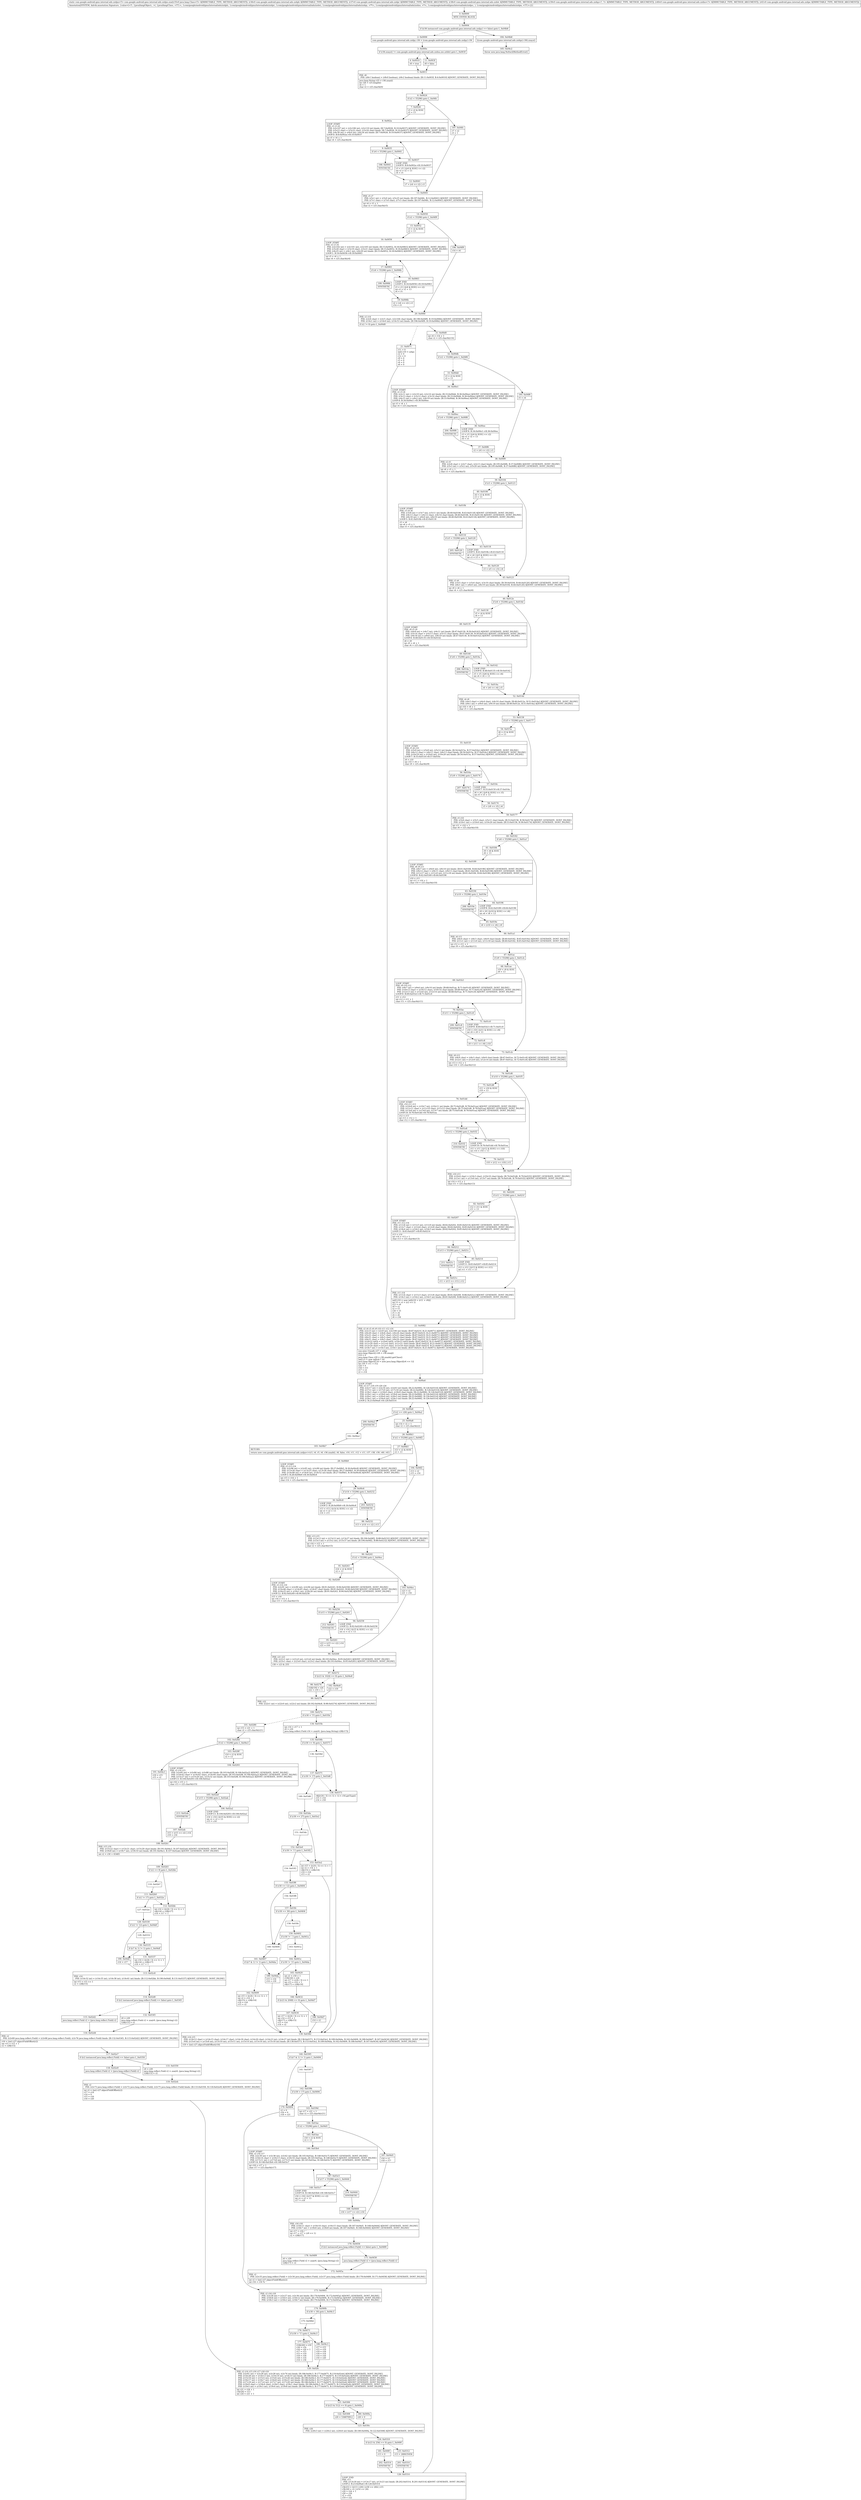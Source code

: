 digraph "CFG forcom.google.android.gms.internal.ads.zzdpn.zza(Ljava\/lang\/Class;Lcom\/google\/android\/gms\/internal\/ads\/zzdph;Lcom\/google\/android\/gms\/internal\/ads\/zzdpr;Lcom\/google\/android\/gms\/internal\/ads\/zzdot;Lcom\/google\/android\/gms\/internal\/ads\/zzdqs;Lcom\/google\/android\/gms\/internal\/ads\/zzdno;Lcom\/google\/android\/gms\/internal\/ads\/zzdpe;)Lcom\/google\/android\/gms\/internal\/ads\/zzdpn;" {
Node_0 [shape=record,label="{0\:\ 0x0000|MTH_ENTER_BLOCK\l}"];
Node_1 [shape=record,label="{1\:\ 0x0004|if ((r36 instanceof com.google.android.gms.internal.ads.zzdpy) == false) goto L_0x04b8\l}"];
Node_2 [shape=record,label="{2\:\ 0x0006|com.google.android.gms.internal.ads.zzdpy r36 = (com.google.android.gms.internal.ads.zzdpy) r36\l}"];
Node_3 [shape=record,label="{3\:\ 0x000e|if (r36.zzayz() != com.google.android.gms.internal.ads.zzdoa.zze.zzhht) goto L_0x003f\l}"];
Node_4 [shape=record,label="{4\:\ 0x0010|r8 = true\l}"];
Node_5 [shape=record,label="{5\:\ 0x0011|PHI: r8 \l  PHI: (r8v1 boolean) = (r8v0 boolean), (r8v2 boolean) binds: [B:11:0x003f, B:4:0x0010] A[DONT_GENERATE, DONT_INLINE]\l|java.lang.String r25 = r36.zzazi()\lint r26 = r25.length()\lr4 = 1\lchar r2 = r25.charAt(0)\l}"];
Node_6 [shape=record,label="{6\:\ 0x0024|if (r2 \< 55296) goto L_0x04fc\l}"];
Node_7 [shape=record,label="{7\:\ 0x0026|r3 = r2 & 8191\lr2 = 13\l}"];
Node_8 [shape=record,label="{8\:\ 0x002a|LOOP_START\lPHI: r2 r3 r4 \l  PHI: (r2v107 int) = (r2v106 int), (r2v110 int) binds: [B:7:0x0026, B:10:0x0037] A[DONT_GENERATE, DONT_INLINE]\l  PHI: (r3v23 char) = (r3v22 char), (r3v24 char) binds: [B:7:0x0026, B:10:0x0037] A[DONT_GENERATE, DONT_INLINE]\l  PHI: (r4v30 int) = (r4v0 int), (r4v34 int) binds: [B:7:0x0026, B:10:0x0037] A[DONT_GENERATE, DONT_INLINE]\lLOOP:0: B:8:0x002a\-\>B:10:0x0037\l|int r5 = r4 + 1\lchar r4 = r25.charAt(r4)\l}"];
Node_9 [shape=record,label="{9\:\ 0x0035|if (r4 \< 55296) goto L_0x0041\l}"];
Node_10 [shape=record,label="{10\:\ 0x0037|LOOP_END\lLOOP:0: B:8:0x002a\-\>B:10:0x0037\l|r3 = r3 \| ((r4 & 8191) \<\< r2)\lint r2 = r2 + 13\lr4 = r5\l}"];
Node_11 [shape=record,label="{11\:\ 0x003f|r8 = false\l}"];
Node_12 [shape=record,label="{12\:\ 0x0041|r7 = (r4 \<\< r2) \| r3\l}"];
Node_13 [shape=record,label="{13\:\ 0x0045|PHI: r5 r7 \l  PHI: (r5v1 int) = (r5v0 int), (r5v25 int) binds: [B:197:0x04fc, B:12:0x0041] A[DONT_GENERATE, DONT_INLINE]\l  PHI: (r7v1 char) = (r7v0 char), (r7v3 char) binds: [B:197:0x04fc, B:12:0x0041] A[DONT_GENERATE, DONT_INLINE]\l|int r4 = r5 + 1\lchar r2 = r25.charAt(r5)\l}"];
Node_14 [shape=record,label="{14\:\ 0x0050|if (r2 \< 55296) goto L_0x04f9\l}"];
Node_15 [shape=record,label="{15\:\ 0x0052|r3 = r2 & 8191\lr2 = 13\l}"];
Node_16 [shape=record,label="{16\:\ 0x0056|LOOP_START\lPHI: r2 r3 r4 \l  PHI: (r2v102 int) = (r2v101 int), (r2v105 int) binds: [B:15:0x0052, B:18:0x0063] A[DONT_GENERATE, DONT_INLINE]\l  PHI: (r3v20 char) = (r3v19 char), (r3v21 char) binds: [B:15:0x0052, B:18:0x0063] A[DONT_GENERATE, DONT_INLINE]\l  PHI: (r4v25 int) = (r4v1 int), (r4v29 int) binds: [B:15:0x0052, B:18:0x0063] A[DONT_GENERATE, DONT_INLINE]\lLOOP:1: B:16:0x0056\-\>B:18:0x0063\l|int r5 = r4 + 1\lchar r4 = r25.charAt(r4)\l}"];
Node_17 [shape=record,label="{17\:\ 0x0061|if (r4 \< 55296) goto L_0x006b\l}"];
Node_18 [shape=record,label="{18\:\ 0x0063|LOOP_END\lLOOP:1: B:16:0x0056\-\>B:18:0x0063\l|r3 = r3 \| ((r4 & 8191) \<\< r2)\lint r2 = r2 + 13\lr4 = r5\l}"];
Node_19 [shape=record,label="{19\:\ 0x006b|r2 = (r4 \<\< r2) \| r3\lr14 = r5\l}"];
Node_20 [shape=record,label="{20\:\ 0x006f|PHI: r2 r14 \l  PHI: (r2v6 char) = (r2v5 char), (r2v104 char) binds: [B:196:0x04f9, B:19:0x006b] A[DONT_GENERATE, DONT_INLINE]\l  PHI: (r14v1 int) = (r14v0 int), (r14v53 int) binds: [B:196:0x04f9, B:19:0x006b] A[DONT_GENERATE, DONT_INLINE]\l|if (r2 != 0) goto L_0x00d0\l}"];
Node_21 [shape=record,label="{21\:\ 0x0071|r11 = 0\lint[] r10 = zzhjo\lr2 = 0\lr12 = 0\lr9 = 0\lr5 = 0\lr4 = 0\lr6 = 0\l}"];
Node_22 [shape=record,label="{22\:\ 0x0082|PHI: r2 r4 r5 r6 r9 r10 r11 r12 r14 \l  PHI: (r2v15 int) = (r2v9 int), (r2v100 int) binds: [B:87:0x021f, B:21:0x0071] A[DONT_GENERATE, DONT_INLINE]\l  PHI: (r4v20 char) = (r4v6 char), (r4v24 char) binds: [B:87:0x021f, B:21:0x0071] A[DONT_GENERATE, DONT_INLINE]\l  PHI: (r5v21 char) = (r5v7 char), (r5v23 char) binds: [B:87:0x021f, B:21:0x0071] A[DONT_GENERATE, DONT_INLINE]\l  PHI: (r6v21 char) = (r6v5 char), (r6v23 char) binds: [B:87:0x021f, B:21:0x0071] A[DONT_GENERATE, DONT_INLINE]\l  PHI: (r9v21 char) = (r9v5 char), (r9v24 char) binds: [B:87:0x021f, B:21:0x0071] A[DONT_GENERATE, DONT_INLINE]\l  PHI: (r10v22 int[]) = (r10v6 int[]), (r10v23 int[]) binds: [B:87:0x021f, B:21:0x0071] A[DONT_GENERATE, DONT_INLINE]\l  PHI: (r11v20 char) = (r11v4 char), (r11v21 char) binds: [B:87:0x021f, B:21:0x0071] A[DONT_GENERATE, DONT_INLINE]\l  PHI: (r12v16 char) = (r12v5 char), (r12v18 char) binds: [B:87:0x021f, B:21:0x0071] A[DONT_GENERATE, DONT_INLINE]\l  PHI: (r14v7 int) = (r14v3 int), (r14v1 int) binds: [B:87:0x021f, B:21:0x0071] A[DONT_GENERATE, DONT_INLINE]\l|sun.misc.Unsafe r27 = zzhjp\ljava.lang.Object[] r28 = r36.zzazj()\lr19 = 0\ljava.lang.Class r29 = r36.zzazb().getClass()\lint[] r3 = new int[(r4 * 3)]\ljava.lang.Object[] r4 = new java.lang.Object[(r4 \<\< 1)]\lint r20 = r11 + r12\lr24 = 0\lr18 = r11\lr17 = r2\lr2 = r14\l}"];
Node_23 [shape=record,label="{23\:\ 0x00a4|LOOP_START\lPHI: r2 r17 r18 r19 r20 r24 \l  PHI: (r2v17 int) = (r2v16 int), (r2v63 int) binds: [B:22:0x0082, B:126:0x0314] A[DONT_GENERATE, DONT_INLINE]\l  PHI: (r17v1 int) = (r17v0 int), (r17v18 int) binds: [B:22:0x0082, B:126:0x0314] A[DONT_GENERATE, DONT_INLINE]\l  PHI: (r18v1 char) = (r18v0 char), (r18v9 char) binds: [B:22:0x0082, B:126:0x0314] A[DONT_GENERATE, DONT_INLINE]\l  PHI: (r19v1 int) = (r19v0 int), (r19v6 int) binds: [B:22:0x0082, B:126:0x0314] A[DONT_GENERATE, DONT_INLINE]\l  PHI: (r20v1 int) = (r20v0 int), (r20v5 int) binds: [B:22:0x0082, B:126:0x0314] A[DONT_GENERATE, DONT_INLINE]\l  PHI: (r24v1 int) = (r24v0 int), (r24v3 int) binds: [B:22:0x0082, B:126:0x0314] A[DONT_GENERATE, DONT_INLINE]\lLOOP:2: B:23:0x00a4\-\>B:126:0x0314\l}"];
Node_24 [shape=record,label="{24\:\ 0x00a6|if (r2 \>= r26) goto L_0x04a2\l}"];
Node_25 [shape=record,label="{25\:\ 0x00a8|int r14 = r2 + 1\lchar r2 = r25.charAt(r2)\l}"];
Node_26 [shape=record,label="{26\:\ 0x00b3|if (r2 \< 55296) goto L_0x04f2\l}"];
Node_27 [shape=record,label="{27\:\ 0x00b5|r13 = r2 & 8191\lr2 = 13\l}"];
Node_28 [shape=record,label="{28\:\ 0x00b9|LOOP_START\lPHI: r2 r13 r14 \l  PHI: (r2v96 int) = (r2v95 int), (r2v99 int) binds: [B:27:0x00b5, B:30:0x00c8] A[DONT_GENERATE, DONT_INLINE]\l  PHI: (r13v26 char) = (r13v25 char), (r13v28 char) binds: [B:27:0x00b5, B:30:0x00c8] A[DONT_GENERATE, DONT_INLINE]\l  PHI: (r14v48 int) = (r14v9 int), (r14v52 int) binds: [B:27:0x00b5, B:30:0x00c8] A[DONT_GENERATE, DONT_INLINE]\lLOOP:3: B:28:0x00b9\-\>B:30:0x00c8\l|int r15 = r14 + 1\lchar r14 = r25.charAt(r14)\l}"];
Node_29 [shape=record,label="{29\:\ 0x00c6|if (r14 \< 55296) goto L_0x0232\l}"];
Node_30 [shape=record,label="{30\:\ 0x00c8|LOOP_END\lLOOP:3: B:28:0x00b9\-\>B:30:0x00c8\l|r13 = r13 \| ((r14 & 8191) \<\< r2)\lint r2 = r2 + 13\lr14 = r15\l}"];
Node_31 [shape=record,label="{31\:\ 0x00d0|int r4 = r14 + 1\lchar r2 = r25.charAt(r14)\l}"];
Node_32 [shape=record,label="{32\:\ 0x00db|if (r2 \< 55296) goto L_0x04f6\l}"];
Node_33 [shape=record,label="{33\:\ 0x00dd|r3 = r2 & 8191\lr2 = 13\l}"];
Node_34 [shape=record,label="{34\:\ 0x00e1|LOOP_START\lPHI: r2 r3 r4 \l  PHI: (r2v11 int) = (r2v10 int), (r2v14 int) binds: [B:33:0x00dd, B:36:0x00ee] A[DONT_GENERATE, DONT_INLINE]\l  PHI: (r3v13 char) = (r3v12 char), (r3v14 char) binds: [B:33:0x00dd, B:36:0x00ee] A[DONT_GENERATE, DONT_INLINE]\l  PHI: (r4v15 int) = (r4v2 int), (r4v19 int) binds: [B:33:0x00dd, B:36:0x00ee] A[DONT_GENERATE, DONT_INLINE]\lLOOP:4: B:34:0x00e1\-\>B:36:0x00ee\l|int r5 = r4 + 1\lchar r4 = r25.charAt(r4)\l}"];
Node_35 [shape=record,label="{35\:\ 0x00ec|if (r4 \< 55296) goto L_0x00f6\l}"];
Node_36 [shape=record,label="{36\:\ 0x00ee|LOOP_END\lLOOP:4: B:34:0x00e1\-\>B:36:0x00ee\l|r3 = r3 \| ((r4 & 8191) \<\< r2)\lint r2 = r2 + 13\lr4 = r5\l}"];
Node_37 [shape=record,label="{37\:\ 0x00f6|r2 = (r4 \<\< r2) \| r3\l}"];
Node_38 [shape=record,label="{38\:\ 0x00f9|PHI: r2 r5 \l  PHI: (r2v8 char) = (r2v7 char), (r2v13 char) binds: [B:195:0x04f6, B:37:0x00f6] A[DONT_GENERATE, DONT_INLINE]\l  PHI: (r5v3 int) = (r5v2 int), (r5v20 int) binds: [B:195:0x04f6, B:37:0x00f6] A[DONT_GENERATE, DONT_INLINE]\l|int r6 = r5 + 1\lchar r3 = r25.charAt(r5)\l}"];
Node_39 [shape=record,label="{39\:\ 0x0104|if (r3 \< 55296) goto L_0x0123\l}"];
Node_40 [shape=record,label="{40\:\ 0x0106|r4 = r3 & 8191\lr3 = 13\l}"];
Node_41 [shape=record,label="{41\:\ 0x010b|LOOP_START\lPHI: r3 r4 r6 \l  PHI: (r3v8 int) = (r3v7 int), (r3v11 int) binds: [B:40:0x0106, B:43:0x0118] A[DONT_GENERATE, DONT_INLINE]\l  PHI: (r4v13 char) = (r4v12 char), (r4v14 char) binds: [B:40:0x0106, B:43:0x0118] A[DONT_GENERATE, DONT_INLINE]\l  PHI: (r6v18 int) = (r6v0 int), (r6v19 int) binds: [B:40:0x0106, B:43:0x0118] A[DONT_GENERATE, DONT_INLINE]\lLOOP:5: B:41:0x010b\-\>B:43:0x0118\l|r5 = r6\lint r6 = r5 + 1\lchar r5 = r25.charAt(r5)\l}"];
Node_42 [shape=record,label="{42\:\ 0x0116|if (r5 \< 55296) goto L_0x0120\l}"];
Node_43 [shape=record,label="{43\:\ 0x0118|LOOP_END\lLOOP:5: B:41:0x010b\-\>B:43:0x0118\l|r4 = r4 \| ((r5 & 8191) \<\< r3)\lint r3 = r3 + 13\l}"];
Node_44 [shape=record,label="{44\:\ 0x0120|r3 = (r5 \<\< r3) \| r4\l}"];
Node_45 [shape=record,label="{45\:\ 0x0123|PHI: r3 r6 \l  PHI: (r3v5 char) = (r3v4 char), (r3v10 char) binds: [B:39:0x0104, B:44:0x0120] A[DONT_GENERATE, DONT_INLINE]\l  PHI: (r6v1 int) = (r6v0 int), (r6v19 int) binds: [B:39:0x0104, B:44:0x0120] A[DONT_GENERATE, DONT_INLINE]\l|int r9 = r6 + 1\lchar r4 = r25.charAt(r6)\l}"];
Node_46 [shape=record,label="{46\:\ 0x012e|if (r4 \< 55296) goto L_0x014d\l}"];
Node_47 [shape=record,label="{47\:\ 0x0130|r5 = r4 & 8191\lr4 = 13\l}"];
Node_48 [shape=record,label="{48\:\ 0x0135|LOOP_START\lPHI: r4 r5 r9 \l  PHI: (r4v8 int) = (r4v7 int), (r4v11 int) binds: [B:47:0x0130, B:50:0x0142] A[DONT_GENERATE, DONT_INLINE]\l  PHI: (r5v14 char) = (r5v13 char), (r5v15 char) binds: [B:47:0x0130, B:50:0x0142] A[DONT_GENERATE, DONT_INLINE]\l  PHI: (r9v18 int) = (r9v0 int), (r9v19 int) binds: [B:47:0x0130, B:50:0x0142] A[DONT_GENERATE, DONT_INLINE]\lLOOP:6: B:48:0x0135\-\>B:50:0x0142\l|r6 = r9\lint r9 = r6 + 1\lchar r6 = r25.charAt(r6)\l}"];
Node_49 [shape=record,label="{49\:\ 0x0140|if (r6 \< 55296) goto L_0x014a\l}"];
Node_50 [shape=record,label="{50\:\ 0x0142|LOOP_END\lLOOP:6: B:48:0x0135\-\>B:50:0x0142\l|r5 = r5 \| ((r6 & 8191) \<\< r4)\lint r4 = r4 + 13\l}"];
Node_51 [shape=record,label="{51\:\ 0x014a|r4 = (r6 \<\< r4) \| r5\l}"];
Node_52 [shape=record,label="{52\:\ 0x014d|PHI: r4 r9 \l  PHI: (r4v5 char) = (r4v4 char), (r4v10 char) binds: [B:46:0x012e, B:51:0x014a] A[DONT_GENERATE, DONT_INLINE]\l  PHI: (r9v1 int) = (r9v0 int), (r9v19 int) binds: [B:46:0x012e, B:51:0x014a] A[DONT_GENERATE, DONT_INLINE]\l|int r10 = r9 + 1\lchar r5 = r25.charAt(r9)\l}"];
Node_53 [shape=record,label="{53\:\ 0x0158|if (r5 \< 55296) goto L_0x0177\l}"];
Node_54 [shape=record,label="{54\:\ 0x015a|r6 = r5 & 8191\lr5 = 13\l}"];
Node_55 [shape=record,label="{55\:\ 0x015f|LOOP_START\lPHI: r5 r6 r10 \l  PHI: (r5v9 int) = (r5v8 int), (r5v12 int) binds: [B:54:0x015a, B:57:0x016c] A[DONT_GENERATE, DONT_INLINE]\l  PHI: (r6v12 char) = (r6v11 char), (r6v13 char) binds: [B:54:0x015a, B:57:0x016c] A[DONT_GENERATE, DONT_INLINE]\l  PHI: (r10v19 int) = (r10v0 int), (r10v20 int) binds: [B:54:0x015a, B:57:0x016c] A[DONT_GENERATE, DONT_INLINE]\lLOOP:7: B:55:0x015f\-\>B:57:0x016c\l|r9 = r10\lint r10 = r9 + 1\lchar r9 = r25.charAt(r9)\l}"];
Node_56 [shape=record,label="{56\:\ 0x016a|if (r9 \< 55296) goto L_0x0174\l}"];
Node_57 [shape=record,label="{57\:\ 0x016c|LOOP_END\lLOOP:7: B:55:0x015f\-\>B:57:0x016c\l|r6 = r6 \| ((r9 & 8191) \<\< r5)\lint r5 = r5 + 13\l}"];
Node_58 [shape=record,label="{58\:\ 0x0174|r5 = (r9 \<\< r5) \| r6\l}"];
Node_59 [shape=record,label="{59\:\ 0x0177|PHI: r5 r10 \l  PHI: (r5v6 char) = (r5v5 char), (r5v11 char) binds: [B:53:0x0158, B:58:0x0174] A[DONT_GENERATE, DONT_INLINE]\l  PHI: (r10v1 int) = (r10v0 int), (r10v20 int) binds: [B:53:0x0158, B:58:0x0174] A[DONT_GENERATE, DONT_INLINE]\l|int r11 = r10 + 1\lchar r6 = r25.charAt(r10)\l}"];
Node_60 [shape=record,label="{60\:\ 0x0182|if (r6 \< 55296) goto L_0x01a1\l}"];
Node_61 [shape=record,label="{61\:\ 0x0184|r9 = r6 & 8191\lr6 = 13\l}"];
Node_62 [shape=record,label="{62\:\ 0x0189|LOOP_START\lPHI: r6 r9 r11 \l  PHI: (r6v7 int) = (r6v6 int), (r6v10 int) binds: [B:61:0x0184, B:64:0x0196] A[DONT_GENERATE, DONT_INLINE]\l  PHI: (r9v12 char) = (r9v11 char), (r9v13 char) binds: [B:61:0x0184, B:64:0x0196] A[DONT_GENERATE, DONT_INLINE]\l  PHI: (r11v17 int) = (r11v0 int), (r11v18 int) binds: [B:61:0x0184, B:64:0x0196] A[DONT_GENERATE, DONT_INLINE]\lLOOP:8: B:62:0x0189\-\>B:64:0x0196\l|r10 = r11\lint r11 = r10 + 1\lchar r10 = r25.charAt(r10)\l}"];
Node_63 [shape=record,label="{63\:\ 0x0194|if (r10 \< 55296) goto L_0x019e\l}"];
Node_64 [shape=record,label="{64\:\ 0x0196|LOOP_END\lLOOP:8: B:62:0x0189\-\>B:64:0x0196\l|r9 = r9 \| ((r10 & 8191) \<\< r6)\lint r6 = r6 + 13\l}"];
Node_65 [shape=record,label="{65\:\ 0x019e|r6 = (r10 \<\< r6) \| r9\l}"];
Node_66 [shape=record,label="{66\:\ 0x01a1|PHI: r6 r11 \l  PHI: (r6v4 char) = (r6v3 char), (r6v9 char) binds: [B:60:0x0182, B:65:0x019e] A[DONT_GENERATE, DONT_INLINE]\l  PHI: (r11v1 int) = (r11v0 int), (r11v18 int) binds: [B:60:0x0182, B:65:0x019e] A[DONT_GENERATE, DONT_INLINE]\l|int r12 = r11 + 1\lchar r9 = r25.charAt(r11)\l}"];
Node_67 [shape=record,label="{67\:\ 0x01ac|if (r9 \< 55296) goto L_0x01cb\l}"];
Node_68 [shape=record,label="{68\:\ 0x01ae|r10 = r9 & 8191\lr9 = 13\l}"];
Node_69 [shape=record,label="{69\:\ 0x01b3|LOOP_START\lPHI: r9 r10 r12 \l  PHI: (r9v7 int) = (r9v6 int), (r9v10 int) binds: [B:68:0x01ae, B:71:0x01c0] A[DONT_GENERATE, DONT_INLINE]\l  PHI: (r10v13 char) = (r10v12 char), (r10v14 char) binds: [B:68:0x01ae, B:71:0x01c0] A[DONT_GENERATE, DONT_INLINE]\l  PHI: (r12v13 int) = (r12v0 int), (r12v14 int) binds: [B:68:0x01ae, B:71:0x01c0] A[DONT_GENERATE, DONT_INLINE]\lLOOP:9: B:69:0x01b3\-\>B:71:0x01c0\l|r11 = r12\lint r12 = r11 + 1\lchar r11 = r25.charAt(r11)\l}"];
Node_70 [shape=record,label="{70\:\ 0x01be|if (r11 \< 55296) goto L_0x01c8\l}"];
Node_71 [shape=record,label="{71\:\ 0x01c0|LOOP_END\lLOOP:9: B:69:0x01b3\-\>B:71:0x01c0\l|r10 = r10 \| ((r11 & 8191) \<\< r9)\lint r9 = r9 + 13\l}"];
Node_72 [shape=record,label="{72\:\ 0x01c8|r9 = (r11 \<\< r9) \| r10\l}"];
Node_73 [shape=record,label="{73\:\ 0x01cb|PHI: r9 r12 \l  PHI: (r9v4 char) = (r9v3 char), (r9v9 char) binds: [B:67:0x01ac, B:72:0x01c8] A[DONT_GENERATE, DONT_INLINE]\l  PHI: (r12v1 int) = (r12v0 int), (r12v14 int) binds: [B:67:0x01ac, B:72:0x01c8] A[DONT_GENERATE, DONT_INLINE]\l|int r13 = r12 + 1\lchar r10 = r25.charAt(r12)\l}"];
Node_74 [shape=record,label="{74\:\ 0x01d6|if (r10 \< 55296) goto L_0x01f5\l}"];
Node_75 [shape=record,label="{75\:\ 0x01d8|r11 = r10 & 8191\lr10 = 13\l}"];
Node_76 [shape=record,label="{76\:\ 0x01dd|LOOP_START\lPHI: r10 r11 r13 \l  PHI: (r10v8 int) = (r10v7 int), (r10v11 int) binds: [B:75:0x01d8, B:78:0x01ea] A[DONT_GENERATE, DONT_INLINE]\l  PHI: (r11v11 char) = (r11v10 char), (r11v12 char) binds: [B:75:0x01d8, B:78:0x01ea] A[DONT_GENERATE, DONT_INLINE]\l  PHI: (r13v6 int) = (r13v0 int), (r13v7 int) binds: [B:75:0x01d8, B:78:0x01ea] A[DONT_GENERATE, DONT_INLINE]\lLOOP:10: B:76:0x01dd\-\>B:78:0x01ea\l|r12 = r13\lint r13 = r12 + 1\lchar r12 = r25.charAt(r12)\l}"];
Node_77 [shape=record,label="{77\:\ 0x01e8|if (r12 \< 55296) goto L_0x01f2\l}"];
Node_78 [shape=record,label="{78\:\ 0x01ea|LOOP_END\lLOOP:10: B:76:0x01dd\-\>B:78:0x01ea\l|r11 = r11 \| ((r12 & 8191) \<\< r10)\lint r10 = r10 + 13\l}"];
Node_79 [shape=record,label="{79\:\ 0x01f2|r10 = (r12 \<\< r10) \| r11\l}"];
Node_80 [shape=record,label="{80\:\ 0x01f5|PHI: r10 r13 \l  PHI: (r10v4 char) = (r10v3 char), (r10v10 char) binds: [B:74:0x01d6, B:79:0x01f2] A[DONT_GENERATE, DONT_INLINE]\l  PHI: (r13v1 int) = (r13v0 int), (r13v7 int) binds: [B:74:0x01d6, B:79:0x01f2] A[DONT_GENERATE, DONT_INLINE]\l|int r14 = r13 + 1\lchar r11 = r25.charAt(r13)\l}"];
Node_81 [shape=record,label="{81\:\ 0x0200|if (r11 \< 55296) goto L_0x021f\l}"];
Node_82 [shape=record,label="{82\:\ 0x0202|r12 = r11 & 8191\lr11 = 13\l}"];
Node_83 [shape=record,label="{83\:\ 0x0207|LOOP_START\lPHI: r11 r12 r14 \l  PHI: (r11v6 int) = (r11v5 int), (r11v9 int) binds: [B:82:0x0202, B:85:0x0214] A[DONT_GENERATE, DONT_INLINE]\l  PHI: (r12v7 char) = (r12v6 char), (r12v8 char) binds: [B:82:0x0202, B:85:0x0214] A[DONT_GENERATE, DONT_INLINE]\l  PHI: (r14v4 int) = (r14v2 int), (r14v5 int) binds: [B:82:0x0202, B:85:0x0214] A[DONT_GENERATE, DONT_INLINE]\lLOOP:11: B:83:0x0207\-\>B:85:0x0214\l|r13 = r14\lint r14 = r13 + 1\lchar r13 = r25.charAt(r13)\l}"];
Node_84 [shape=record,label="{84\:\ 0x0212|if (r13 \< 55296) goto L_0x021c\l}"];
Node_85 [shape=record,label="{85\:\ 0x0214|LOOP_END\lLOOP:11: B:83:0x0207\-\>B:85:0x0214\l|r12 = r12 \| ((r13 & 8191) \<\< r11)\lint r11 = r11 + 13\l}"];
Node_86 [shape=record,label="{86\:\ 0x021c|r11 = (r13 \<\< r11) \| r12\l}"];
Node_87 [shape=record,label="{87\:\ 0x021f|PHI: r11 r14 \l  PHI: (r11v4 char) = (r11v3 char), (r11v8 char) binds: [B:81:0x0200, B:86:0x021c] A[DONT_GENERATE, DONT_INLINE]\l  PHI: (r14v3 int) = (r14v2 int), (r14v5 int) binds: [B:81:0x0200, B:86:0x021c] A[DONT_GENERATE, DONT_INLINE]\l|int[] r10 = new int[(r10 + (r11 + r9))]\lint r3 = r3 + (r2 \<\< 1)\lr12 = r9\lr9 = r2\lr2 = r3\lr34 = r5\lr5 = r4\lr4 = r6\lr6 = r34\l}"];
Node_88 [shape=record,label="{88\:\ 0x0232|r13 = (r14 \<\< r2) \| r13\l}"];
Node_89 [shape=record,label="{89\:\ 0x0236|PHI: r13 r15 \l  PHI: (r13v13 int) = (r13v12 int), (r13v27 int) binds: [B:194:0x04f2, B:88:0x0232] A[DONT_GENERATE, DONT_INLINE]\l  PHI: (r15v3 int) = (r15v2 int), (r15v37 int) binds: [B:194:0x04f2, B:88:0x0232] A[DONT_GENERATE, DONT_INLINE]\l|int r16 = r15 + 1\lchar r2 = r25.charAt(r15)\l}"];
Node_90 [shape=record,label="{90\:\ 0x0241|if (r2 \< 55296) goto L_0x04ec\l}"];
Node_91 [shape=record,label="{91\:\ 0x0243|r14 = r2 & 8191\lr2 = 13\l}"];
Node_92 [shape=record,label="{92\:\ 0x0249|LOOP_START\lPHI: r2 r14 r16 \l  PHI: (r2v91 int) = (r2v90 int), (r2v94 int) binds: [B:91:0x0243, B:94:0x0258] A[DONT_GENERATE, DONT_INLINE]\l  PHI: (r14v46 char) = (r14v45 char), (r14v47 char) binds: [B:91:0x0243, B:94:0x0258] A[DONT_GENERATE, DONT_INLINE]\l  PHI: (r16v25 int) = (r16v1 int), (r16v26 int) binds: [B:91:0x0243, B:94:0x0258] A[DONT_GENERATE, DONT_INLINE]\lLOOP:12: B:92:0x0249\-\>B:94:0x0258\l|r15 = r16\lint r16 = r15 + 1\lchar r15 = r25.charAt(r15)\l}"];
Node_93 [shape=record,label="{93\:\ 0x0256|if (r15 \< 55296) goto L_0x0261\l}"];
Node_94 [shape=record,label="{94\:\ 0x0258|LOOP_END\lLOOP:12: B:92:0x0249\-\>B:94:0x0258\l|r14 = r14 \| ((r15 & 8191) \<\< r2)\lint r2 = r2 + 13\l}"];
Node_95 [shape=record,label="{95\:\ 0x0261|r23 = (r15 \<\< r2) \| r14\lr21 = r16\l}"];
Node_96 [shape=record,label="{96\:\ 0x0268|PHI: r21 r23 \l  PHI: (r21v1 int) = (r21v0 int), (r21v6 int) binds: [B:193:0x04ec, B:95:0x0261] A[DONT_GENERATE, DONT_INLINE]\l  PHI: (r23v1 char) = (r23v0 char), (r23v2 char) binds: [B:193:0x04ec, B:95:0x0261] A[DONT_GENERATE, DONT_INLINE]\l|r30 = r23 & 255\l}"];
Node_97 [shape=record,label="{97\:\ 0x0272|if ((r23 & 1024) == 0) goto L_0x04e8\l}"];
Node_98 [shape=record,label="{98\:\ 0x0274|r10[r19] = r24\lr22 = r19 + 1\l}"];
Node_99 [shape=record,label="{99\:\ 0x027a|PHI: r22 \l  PHI: (r22v1 int) = (r22v0 int), (r22v2 int) binds: [B:192:0x04e8, B:98:0x0274] A[DONT_GENERATE, DONT_INLINE]\l}"];
Node_100 [shape=record,label="{100\:\ 0x027e|if (r30 \< '3') goto L_0x035b\l}"];
Node_101 [shape=record,label="{101\:\ 0x0280|int r15 = r21 + 1\lchar r2 = r25.charAt(r21)\l}"];
Node_102 [shape=record,label="{102\:\ 0x028d|if (r2 \< 55296) goto L_0x04e3\l}"];
Node_103 [shape=record,label="{103\:\ 0x028f|r14 = r2 & 8191\lr2 = 13\l}"];
Node_104 [shape=record,label="{104\:\ 0x0293|LOOP_START\lPHI: r2 r14 r15 \l  PHI: (r2v85 int) = (r2v84 int), (r2v88 int) binds: [B:103:0x028f, B:106:0x02a2] A[DONT_GENERATE, DONT_INLINE]\l  PHI: (r14v43 char) = (r14v42 char), (r14v44 char) binds: [B:103:0x028f, B:106:0x02a2] A[DONT_GENERATE, DONT_INLINE]\l  PHI: (r15v27 int) = (r15v20 int), (r15v32 int) binds: [B:103:0x028f, B:106:0x02a2] A[DONT_GENERATE, DONT_INLINE]\lLOOP:13: B:104:0x0293\-\>B:106:0x02a2\l|int r16 = r15 + 1\lchar r15 = r25.charAt(r15)\l}"];
Node_105 [shape=record,label="{105\:\ 0x02a0|if (r15 \< 55296) goto L_0x02ab\l}"];
Node_106 [shape=record,label="{106\:\ 0x02a2|LOOP_END\lLOOP:13: B:104:0x0293\-\>B:106:0x02a2\l|r14 = r14 \| ((r15 & 8191) \<\< r2)\lint r2 = r2 + 13\lr15 = r16\l}"];
Node_107 [shape=record,label="{107\:\ 0x02ab|r15 = (r15 \<\< r2) \| r14\lr19 = r16\l}"];
Node_108 [shape=record,label="{108\:\ 0x02b1|PHI: r15 r19 \l  PHI: (r15v22 char) = (r15v21 char), (r15v29 char) binds: [B:191:0x04e3, B:107:0x02ab] A[DONT_GENERATE, DONT_INLINE]\l  PHI: (r19v8 int) = (r19v7 int), (r19v10 int) binds: [B:191:0x04e3, B:107:0x02ab] A[DONT_GENERATE, DONT_INLINE]\l|int r2 = r30 + 65485\l}"];
Node_109 [shape=record,label="{109\:\ 0x02b5|if (r2 == 9) goto L_0x02bb\l}"];
Node_110 [shape=record,label="{110\:\ 0x02b7}"];
Node_111 [shape=record,label="{111\:\ 0x02b9|if (r2 != 17) goto L_0x032e\l}"];
Node_112 [shape=record,label="{112\:\ 0x02bb|int r14 = ((r24 \/ 3) \<\< 1) + 1\lr4[r14] = r28[r17]\lr14 = r17 + 1\l}"];
Node_113 [shape=record,label="{113\:\ 0x02c8|PHI: r14 \l  PHI: (r14v32 int) = (r14v35 int), (r14v38 int), (r14v41 int) binds: [B:112:0x02bb, B:190:0x04df, B:131:0x0337] A[DONT_GENERATE, DONT_INLINE]\l|int r15 = r15 \<\< 1\lr2 = r28[r15]\l}"];
Node_114 [shape=record,label="{114\:\ 0x02d0|if ((r2 instanceof java.lang.reflect.Field) == false) goto L_0x0345\l}"];
Node_115 [shape=record,label="{115\:\ 0x02d2|java.lang.reflect.Field r2 = (java.lang.reflect.Field) r2\l}"];
Node_116 [shape=record,label="{116\:\ 0x02d4|PHI: r2 \l  PHI: (r2v69 java.lang.reflect.Field) = (r2v68 java.lang.reflect.Field), (r2v76 java.lang.reflect.Field) binds: [B:132:0x0345, B:115:0x02d2] A[DONT_GENERATE, DONT_INLINE]\l|r16 = (int) r27.objectFieldOffset(r2)\lint r15 = r15 + 1\lr2 = r28[r15]\l}"];
Node_117 [shape=record,label="{117\:\ 0x02e7|if ((r2 instanceof java.lang.reflect.Field) == false) goto L_0x0350\l}"];
Node_118 [shape=record,label="{118\:\ 0x02e9|java.lang.reflect.Field r2 = (java.lang.reflect.Field) r2\l}"];
Node_119 [shape=record,label="{119\:\ 0x02eb|PHI: r2 \l  PHI: (r2v73 java.lang.reflect.Field) = (r2v72 java.lang.reflect.Field), (r2v75 java.lang.reflect.Field) binds: [B:133:0x0350, B:118:0x02e9] A[DONT_GENERATE, DONT_INLINE]\l|int r2 = (int) r27.objectFieldOffset(r2)\lr17 = r14\lr14 = 0\lr15 = r16\lr16 = r20\l}"];
Node_120 [shape=record,label="{120\:\ 0x02fc|PHI: r2 r14 r15 r16 r17 r18 r19 \l  PHI: (r2v61 int) = (r2v28 int), (r2v28 int), (r2v74 int) binds: [B:186:0x04c3, B:177:0x0475, B:119:0x02eb] A[DONT_GENERATE, DONT_INLINE]\l  PHI: (r14v28 int) = (r14v13 int), (r14v14 int), (r14v33 int) binds: [B:186:0x04c3, B:177:0x0475, B:119:0x02eb] A[DONT_GENERATE, DONT_INLINE]\l  PHI: (r15v19 int) = (r15v5 int), (r15v6 int), (r15v26 int) binds: [B:186:0x04c3, B:177:0x0475, B:119:0x02eb] A[DONT_GENERATE, DONT_INLINE]\l  PHI: (r16v17 int) = (r16v7 int), (r16v8 int), (r16v21 int) binds: [B:186:0x04c3, B:177:0x0475, B:119:0x02eb] A[DONT_GENERATE, DONT_INLINE]\l  PHI: (r17v18 int) = (r17v4 int), (r17v7 int), (r17v20 int) binds: [B:186:0x04c3, B:177:0x0475, B:119:0x02eb] A[DONT_GENERATE, DONT_INLINE]\l  PHI: (r18v9 char) = (r18v4 char), (r18v5 char), (r18v1 char) binds: [B:186:0x04c3, B:177:0x0475, B:119:0x02eb] A[DONT_GENERATE, DONT_INLINE]\l  PHI: (r19v5 int) = (r19v3 int), (r19v4 int), (r19v8 int) binds: [B:186:0x04c3, B:177:0x0475, B:119:0x02eb] A[DONT_GENERATE, DONT_INLINE]\l|int r21 = r24 + 1\lr3[r24] = r13\lint r24 = r21 + 1\l}"];
Node_121 [shape=record,label="{121\:\ 0x0306|if ((r23 & 512) == 0) goto L_0x049a\l}"];
Node_122 [shape=record,label="{122\:\ 0x0308|r20 = 536870912\l}"];
Node_123 [shape=record,label="{123\:\ 0x030c|PHI: r20 \l  PHI: (r20v3 int) = (r20v2 int), (r20v6 int) binds: [B:180:0x049a, B:122:0x0308] A[DONT_GENERATE, DONT_INLINE]\l}"];
Node_124 [shape=record,label="{124\:\ 0x0310|if ((r23 & 256) == 0) goto L_0x049f\l}"];
Node_125 [shape=record,label="{125\:\ 0x0312|r13 = 268435456\l}"];
Node_126 [shape=record,label="{126\:\ 0x0314|LOOP_END\lPHI: r13 \l  PHI: (r13v18 int) = (r13v17 int), (r13v23 int) binds: [B:202:0x0314, B:201:0x0314] A[DONT_GENERATE, DONT_INLINE]\lLOOP:2: B:23:0x00a4\-\>B:126:0x0314\l|r3[r21] = ((r13 \| r20) \| (r30 \<\< 20)) \| r15\lr3[r24] = r2 \| (r14 \<\< 20)\lr24 = r24 + 1\lr20 = r16\lr2 = r19\lr19 = r22\l}"];
Node_127 [shape=record,label="{127\:\ 0x032e}"];
Node_128 [shape=record,label="{128\:\ 0x0330|if (r2 != 12) goto L_0x04df\l}"];
Node_129 [shape=record,label="{129\:\ 0x0332}"];
Node_130 [shape=record,label="{130\:\ 0x0335|if ((r7 & 1) != 1) goto L_0x04df\l}"];
Node_131 [shape=record,label="{131\:\ 0x0337|int r14 = ((r24 \/ 3) \<\< 1) + 1\lr4[r14] = r28[r17]\lr14 = r17 + 1\l}"];
Node_132 [shape=record,label="{132\:\ 0x0345|r0 = r29\ljava.lang.reflect.Field r2 = zza(r0, (java.lang.String) r2)\lr28[r15] = r2\l}"];
Node_133 [shape=record,label="{133\:\ 0x0350|r0 = r29\ljava.lang.reflect.Field r2 = zza(r0, (java.lang.String) r2)\lr28[r15] = r2\l}"];
Node_134 [shape=record,label="{134\:\ 0x035b|int r14 = r17 + 1\lr0 = r29\ljava.lang.reflect.Field r16 = zza(r0, (java.lang.String) r28[r17])\l}"];
Node_135 [shape=record,label="{135\:\ 0x036b|if (r30 == 9) goto L_0x0373\l}"];
Node_136 [shape=record,label="{136\:\ 0x036d}"];
Node_137 [shape=record,label="{137\:\ 0x0371|if (r30 != 17) goto L_0x03d6\l}"];
Node_138 [shape=record,label="{138\:\ 0x0373|r4[((r24 \/ 3) \<\< 1) + 1] = r16.getType()\lr15 = r14\lr14 = r18\l}"];
Node_139 [shape=record,label="{139\:\ 0x0382|PHI: r14 r15 \l  PHI: (r14v12 char) = (r14v15 char), (r14v17 char), (r14v18 char), (r14v20 char), (r14v23 int), (r14v27 int) binds: [B:138:0x0373, B:153:0x03e2, B:189:0x04da, B:162:0x0409, B:188:0x04d7, B:167:0x0434] A[DONT_GENERATE, DONT_INLINE]\l  PHI: (r15v4 int) = (r15v8 int), (r15v10 int), (r15v11 int), (r15v14 int), (r15v16 int), (r15v18 int) binds: [B:138:0x0373, B:153:0x03e2, B:189:0x04da, B:162:0x0409, B:188:0x04d7, B:167:0x0434] A[DONT_GENERATE, DONT_INLINE]\l|r19 = (int) r27.objectFieldOffset(r16)\l}"];
Node_140 [shape=record,label="{140\:\ 0x0395|if ((r7 & 1) != 1) goto L_0x0494\l}"];
Node_141 [shape=record,label="{141\:\ 0x0397}"];
Node_142 [shape=record,label="{142\:\ 0x039b|if (r30 \> 17) goto L_0x0494\l}"];
Node_143 [shape=record,label="{143\:\ 0x039d|int r17 = r21 + 1\lchar r2 = r25.charAt(r21)\l}"];
Node_144 [shape=record,label="{144\:\ 0x03ac|if (r2 \< 55296) goto L_0x04d1\l}"];
Node_145 [shape=record,label="{145\:\ 0x03ae|r16 = r2 & 8191\lr2 = 13\l}"];
Node_146 [shape=record,label="{146\:\ 0x03b4|LOOP_START\lPHI: r2 r16 r17 \l  PHI: (r2v39 int) = (r2v38 int), (r2v42 int) binds: [B:145:0x03ae, B:148:0x03c7] A[DONT_GENERATE, DONT_INLINE]\l  PHI: (r16v14 char) = (r16v13 char), (r16v16 char) binds: [B:145:0x03ae, B:148:0x03c7] A[DONT_GENERATE, DONT_INLINE]\l  PHI: (r17v11 int) = (r17v8 int), (r17v15 int) binds: [B:145:0x03ae, B:148:0x03c7] A[DONT_GENERATE, DONT_INLINE]\lLOOP:14: B:146:0x03b4\-\>B:148:0x03c7\l|int r18 = r17 + 1\lchar r17 = r25.charAt(r17)\l}"];
Node_147 [shape=record,label="{147\:\ 0x03c5|if (r17 \< 55296) goto L_0x0444\l}"];
Node_148 [shape=record,label="{148\:\ 0x03c7|LOOP_END\lLOOP:14: B:146:0x03b4\-\>B:148:0x03c7\l|r16 = r16 \| ((r17 & 8191) \<\< r2)\lint r2 = r2 + 13\lr17 = r18\l}"];
Node_149 [shape=record,label="{149\:\ 0x03d6}"];
Node_150 [shape=record,label="{150\:\ 0x03da|if (r30 == 27) goto L_0x03e2\l}"];
Node_151 [shape=record,label="{151\:\ 0x03dc}"];
Node_152 [shape=record,label="{152\:\ 0x03e0|if (r30 != '1') goto L_0x03f2\l}"];
Node_153 [shape=record,label="{153\:\ 0x03e2|int r15 = ((r24 \/ 3) \<\< 1) + 1\lint r2 = r14 + 1\lr4[r15] = r28[r14]\lr14 = r18\lr15 = r2\l}"];
Node_154 [shape=record,label="{154\:\ 0x03f2}"];
Node_155 [shape=record,label="{155\:\ 0x03f6|if (r30 == 12) goto L_0x0404\l}"];
Node_156 [shape=record,label="{156\:\ 0x03f8}"];
Node_157 [shape=record,label="{157\:\ 0x03fc|if (r30 == 30) goto L_0x0404\l}"];
Node_158 [shape=record,label="{158\:\ 0x03fe}"];
Node_159 [shape=record,label="{159\:\ 0x0402|if (r30 != ',') goto L_0x041a\l}"];
Node_160 [shape=record,label="{160\:\ 0x0404}"];
Node_161 [shape=record,label="{161\:\ 0x0407|if ((r7 & 1) != 1) goto L_0x04da\l}"];
Node_162 [shape=record,label="{162\:\ 0x0409|int r15 = ((r24 \/ 3) \<\< 1) + 1\lint r2 = r14 + 1\lr4[r15] = r28[r14]\lr14 = r18\lr15 = r2\l}"];
Node_163 [shape=record,label="{163\:\ 0x041a}"];
Node_164 [shape=record,label="{164\:\ 0x041e|if (r30 != '2') goto L_0x04da\l}"];
Node_165 [shape=record,label="{165\:\ 0x0420|int r2 = r18 + 1\lr10[r18] = r24\lint r17 = (r24 \/ 3) \<\< 1\lint r15 = r14 + 1\lr4[r17] = r28[r14]\l}"];
Node_166 [shape=record,label="{166\:\ 0x0432|if ((r23 & 2048) == 0) goto L_0x04d7\l}"];
Node_167 [shape=record,label="{167\:\ 0x0434|int r17 = ((r24 \/ 3) \<\< 1) + 1\lint r14 = r15 + 1\lr4[r17] = r28[r15]\lr15 = r14\lr14 = r2\l}"];
Node_168 [shape=record,label="{168\:\ 0x0444|r16 = (r17 \<\< r2) \| r16\l}"];
Node_169 [shape=record,label="{169\:\ 0x044a|PHI: r16 r18 \l  PHI: (r16v11 char) = (r16v10 char), (r16v15 char) binds: [B:187:0x04d1, B:168:0x0444] A[DONT_GENERATE, DONT_INLINE]\l  PHI: (r18v7 int) = (r18v6 int), (r18v8 int) binds: [B:187:0x04d1, B:168:0x0444] A[DONT_GENERATE, DONT_INLINE]\l|int r17 = r16 \/ ' '\lint r17 = r17 + (r9 \<\< 1)\lr2 = r28[r17]\l}"];
Node_170 [shape=record,label="{170\:\ 0x0456|if ((r2 instanceof java.lang.reflect.Field) == false) goto L_0x0489\l}"];
Node_171 [shape=record,label="{171\:\ 0x0458|java.lang.reflect.Field r2 = (java.lang.reflect.Field) r2\l}"];
Node_172 [shape=record,label="{172\:\ 0x045a|PHI: r2 \l  PHI: (r2v35 java.lang.reflect.Field) = (r2v34 java.lang.reflect.Field), (r2v37 java.lang.reflect.Field) binds: [B:178:0x0489, B:171:0x0458] A[DONT_GENERATE, DONT_INLINE]\l|int r2 = (int) r27.objectFieldOffset(r2)\lint r16 = r16 % ' '\l}"];
Node_173 [shape=record,label="{173\:\ 0x0465|PHI: r2 r16 r18 \l  PHI: (r2v28 int) = (r2v27 int), (r2v36 int) binds: [B:179:0x0494, B:172:0x045a] A[DONT_GENERATE, DONT_INLINE]\l  PHI: (r16v6 int) = (r16v5 int), (r16v12 int) binds: [B:179:0x0494, B:172:0x045a] A[DONT_GENERATE, DONT_INLINE]\l  PHI: (r18v3 int) = (r18v2 int), (r18v7 int) binds: [B:179:0x0494, B:172:0x045a] A[DONT_GENERATE, DONT_INLINE]\l}"];
Node_174 [shape=record,label="{174\:\ 0x046b|if (r30 \< 18) goto L_0x04c3\l}"];
Node_175 [shape=record,label="{175\:\ 0x046d}"];
Node_176 [shape=record,label="{176\:\ 0x0473|if (r30 \> '1') goto L_0x04c3\l}"];
Node_177 [shape=record,label="{177\:\ 0x0475|r10[r20] = r19\lr34 = r16\lr16 = r20 + 1\lr17 = r15\lr15 = r19\lr19 = r18\lr18 = r14\lr14 = r34\l}"];
Node_178 [shape=record,label="{178\:\ 0x0489|r0 = r29\ljava.lang.reflect.Field r2 = zza(r0, (java.lang.String) r2)\lr28[r17] = r2\l}"];
Node_179 [shape=record,label="{179\:\ 0x0494|r2 = 0\lr16 = 0\lr18 = r21\l}"];
Node_180 [shape=record,label="{180\:\ 0x049a|r20 = 0\l}"];
Node_181 [shape=record,label="{181\:\ 0x049f|r13 = 0\l}"];
Node_182 [shape=record,label="{182\:\ 0x04a2}"];
Node_183 [shape=record,label="{183\:\ 0x04b7|RETURN\l|return new com.google.android.gms.internal.ads.zzdpn\<\>(r3, r4, r5, r6, r36.zzazb(), r8, false, r10, r11, r12 + r11, r37, r38, r39, r40, r41)\l}"];
Node_184 [shape=record,label="{184\:\ 0x04b8|((com.google.android.gms.internal.ads.zzdqn) r36).zzayz()\l}"];
Node_185 [shape=record,label="{185\:\ 0x04c2|throw new java.lang.NoSuchMethodError()\l}"];
Node_186 [shape=record,label="{186\:\ 0x04c3|r17 = r15\lr15 = r19\lr19 = r18\lr18 = r14\lr14 = r16\lr16 = r20\l}"];
Node_187 [shape=record,label="{187\:\ 0x04d1|r16 = r2\lr18 = r17\l}"];
Node_188 [shape=record,label="{188\:\ 0x04d7|r14 = r2\l}"];
Node_189 [shape=record,label="{189\:\ 0x04da|r15 = r14\lr14 = r18\l}"];
Node_190 [shape=record,label="{190\:\ 0x04df|r14 = r17\l}"];
Node_191 [shape=record,label="{191\:\ 0x04e3|r19 = r15\lr15 = r2\l}"];
Node_192 [shape=record,label="{192\:\ 0x04e8|r22 = r19\l}"];
Node_193 [shape=record,label="{193\:\ 0x04ec|r23 = r2\lr21 = r16\l}"];
Node_194 [shape=record,label="{194\:\ 0x04f2|r13 = r2\lr15 = r14\l}"];
Node_195 [shape=record,label="{195\:\ 0x04f6|r5 = r4\l}"];
Node_196 [shape=record,label="{196\:\ 0x04f9|r14 = r4\l}"];
Node_197 [shape=record,label="{197\:\ 0x04fc|r7 = r2\lr5 = 1\l}"];
Node_198 [shape=record,label="{198\:\ 0x0041|SYNTHETIC\l}"];
Node_199 [shape=record,label="{199\:\ 0x006b|SYNTHETIC\l}"];
Node_200 [shape=record,label="{200\:\ 0x04a2|SYNTHETIC\l}"];
Node_201 [shape=record,label="{201\:\ 0x0314|SYNTHETIC\l}"];
Node_202 [shape=record,label="{202\:\ 0x0314|SYNTHETIC\l}"];
Node_203 [shape=record,label="{203\:\ 0x0232|SYNTHETIC\l}"];
Node_204 [shape=record,label="{204\:\ 0x00f6|SYNTHETIC\l}"];
Node_205 [shape=record,label="{205\:\ 0x0120|SYNTHETIC\l}"];
Node_206 [shape=record,label="{206\:\ 0x014a|SYNTHETIC\l}"];
Node_207 [shape=record,label="{207\:\ 0x0174|SYNTHETIC\l}"];
Node_208 [shape=record,label="{208\:\ 0x019e|SYNTHETIC\l}"];
Node_209 [shape=record,label="{209\:\ 0x01c8|SYNTHETIC\l}"];
Node_210 [shape=record,label="{210\:\ 0x01f2|SYNTHETIC\l}"];
Node_211 [shape=record,label="{211\:\ 0x021c|SYNTHETIC\l}"];
Node_212 [shape=record,label="{212\:\ 0x0261|SYNTHETIC\l}"];
Node_213 [shape=record,label="{213\:\ 0x02ab|SYNTHETIC\l}"];
Node_214 [shape=record,label="{214\:\ 0x0444|SYNTHETIC\l}"];
MethodNode[shape=record,label="{static com.google.android.gms.internal.ads.zzdpn\<T\> com.google.android.gms.internal.ads.zzdpn.zza((r35v0 java.lang.Class\<T\> A[IMMUTABLE_TYPE, METHOD_ARGUMENT]), (r36v0 com.google.android.gms.internal.ads.zzdph A[IMMUTABLE_TYPE, METHOD_ARGUMENT]), (r37v0 com.google.android.gms.internal.ads.zzdpr A[IMMUTABLE_TYPE, METHOD_ARGUMENT]), (r38v0 com.google.android.gms.internal.ads.zzdot A[IMMUTABLE_TYPE, METHOD_ARGUMENT]), (r39v0 com.google.android.gms.internal.ads.zzdqs\<?, ?\> A[IMMUTABLE_TYPE, METHOD_ARGUMENT]), (r40v0 com.google.android.gms.internal.ads.zzdno\<?\> A[IMMUTABLE_TYPE, METHOD_ARGUMENT]), (r41v0 com.google.android.gms.internal.ads.zzdpe A[IMMUTABLE_TYPE, METHOD_ARGUMENT]))  | Annotation[SYSTEM, dalvik.annotation.Signature, \{value=[\<T:, Ljava\/lang\/Object;, \>(, Ljava\/lang\/Class, \<TT;\>;, Lcom\/google\/android\/gms\/internal\/ads\/zzdph;, Lcom\/google\/android\/gms\/internal\/ads\/zzdpr;, Lcom\/google\/android\/gms\/internal\/ads\/zzdot;, Lcom\/google\/android\/gms\/internal\/ads\/zzdqs, \<**\>;, Lcom\/google\/android\/gms\/internal\/ads\/zzdno, \<*\>;, Lcom\/google\/android\/gms\/internal\/ads\/zzdpe;, ), Lcom\/google\/android\/gms\/internal\/ads\/zzdpn, \<TT;\>;]\}]\l}"];
MethodNode -> Node_0;
Node_0 -> Node_1;
Node_1 -> Node_2[style=dashed];
Node_1 -> Node_184;
Node_2 -> Node_3;
Node_3 -> Node_4[style=dashed];
Node_3 -> Node_11;
Node_4 -> Node_5;
Node_5 -> Node_6;
Node_6 -> Node_7[style=dashed];
Node_6 -> Node_197;
Node_7 -> Node_8;
Node_8 -> Node_9;
Node_9 -> Node_10[style=dashed];
Node_9 -> Node_198;
Node_10 -> Node_8;
Node_11 -> Node_5;
Node_12 -> Node_13;
Node_13 -> Node_14;
Node_14 -> Node_15[style=dashed];
Node_14 -> Node_196;
Node_15 -> Node_16;
Node_16 -> Node_17;
Node_17 -> Node_18[style=dashed];
Node_17 -> Node_199;
Node_18 -> Node_16;
Node_19 -> Node_20;
Node_20 -> Node_21[style=dashed];
Node_20 -> Node_31;
Node_21 -> Node_22;
Node_22 -> Node_23;
Node_23 -> Node_24;
Node_24 -> Node_25[style=dashed];
Node_24 -> Node_200;
Node_25 -> Node_26;
Node_26 -> Node_27[style=dashed];
Node_26 -> Node_194;
Node_27 -> Node_28;
Node_28 -> Node_29;
Node_29 -> Node_30[style=dashed];
Node_29 -> Node_203;
Node_30 -> Node_28;
Node_31 -> Node_32;
Node_32 -> Node_33[style=dashed];
Node_32 -> Node_195;
Node_33 -> Node_34;
Node_34 -> Node_35;
Node_35 -> Node_36[style=dashed];
Node_35 -> Node_204;
Node_36 -> Node_34;
Node_37 -> Node_38;
Node_38 -> Node_39;
Node_39 -> Node_40[style=dashed];
Node_39 -> Node_45;
Node_40 -> Node_41;
Node_41 -> Node_42;
Node_42 -> Node_43[style=dashed];
Node_42 -> Node_205;
Node_43 -> Node_41;
Node_44 -> Node_45;
Node_45 -> Node_46;
Node_46 -> Node_47[style=dashed];
Node_46 -> Node_52;
Node_47 -> Node_48;
Node_48 -> Node_49;
Node_49 -> Node_50[style=dashed];
Node_49 -> Node_206;
Node_50 -> Node_48;
Node_51 -> Node_52;
Node_52 -> Node_53;
Node_53 -> Node_54[style=dashed];
Node_53 -> Node_59;
Node_54 -> Node_55;
Node_55 -> Node_56;
Node_56 -> Node_57[style=dashed];
Node_56 -> Node_207;
Node_57 -> Node_55;
Node_58 -> Node_59;
Node_59 -> Node_60;
Node_60 -> Node_61[style=dashed];
Node_60 -> Node_66;
Node_61 -> Node_62;
Node_62 -> Node_63;
Node_63 -> Node_64[style=dashed];
Node_63 -> Node_208;
Node_64 -> Node_62;
Node_65 -> Node_66;
Node_66 -> Node_67;
Node_67 -> Node_68[style=dashed];
Node_67 -> Node_73;
Node_68 -> Node_69;
Node_69 -> Node_70;
Node_70 -> Node_71[style=dashed];
Node_70 -> Node_209;
Node_71 -> Node_69;
Node_72 -> Node_73;
Node_73 -> Node_74;
Node_74 -> Node_75[style=dashed];
Node_74 -> Node_80;
Node_75 -> Node_76;
Node_76 -> Node_77;
Node_77 -> Node_78[style=dashed];
Node_77 -> Node_210;
Node_78 -> Node_76;
Node_79 -> Node_80;
Node_80 -> Node_81;
Node_81 -> Node_82[style=dashed];
Node_81 -> Node_87;
Node_82 -> Node_83;
Node_83 -> Node_84;
Node_84 -> Node_85[style=dashed];
Node_84 -> Node_211;
Node_85 -> Node_83;
Node_86 -> Node_87;
Node_87 -> Node_22;
Node_88 -> Node_89;
Node_89 -> Node_90;
Node_90 -> Node_91[style=dashed];
Node_90 -> Node_193;
Node_91 -> Node_92;
Node_92 -> Node_93;
Node_93 -> Node_94[style=dashed];
Node_93 -> Node_212;
Node_94 -> Node_92;
Node_95 -> Node_96;
Node_96 -> Node_97;
Node_97 -> Node_98[style=dashed];
Node_97 -> Node_192;
Node_98 -> Node_99;
Node_99 -> Node_100;
Node_100 -> Node_101[style=dashed];
Node_100 -> Node_134;
Node_101 -> Node_102;
Node_102 -> Node_103[style=dashed];
Node_102 -> Node_191;
Node_103 -> Node_104;
Node_104 -> Node_105;
Node_105 -> Node_106[style=dashed];
Node_105 -> Node_213;
Node_106 -> Node_104;
Node_107 -> Node_108;
Node_108 -> Node_109;
Node_109 -> Node_110[style=dashed];
Node_109 -> Node_112;
Node_110 -> Node_111;
Node_111 -> Node_112[style=dashed];
Node_111 -> Node_127;
Node_112 -> Node_113;
Node_113 -> Node_114;
Node_114 -> Node_115[style=dashed];
Node_114 -> Node_132;
Node_115 -> Node_116;
Node_116 -> Node_117;
Node_117 -> Node_118[style=dashed];
Node_117 -> Node_133;
Node_118 -> Node_119;
Node_119 -> Node_120;
Node_120 -> Node_121;
Node_121 -> Node_122[style=dashed];
Node_121 -> Node_180;
Node_122 -> Node_123;
Node_123 -> Node_124;
Node_124 -> Node_125[style=dashed];
Node_124 -> Node_181;
Node_125 -> Node_201;
Node_126 -> Node_23;
Node_127 -> Node_128;
Node_128 -> Node_129[style=dashed];
Node_128 -> Node_190;
Node_129 -> Node_130;
Node_130 -> Node_131[style=dashed];
Node_130 -> Node_190;
Node_131 -> Node_113;
Node_132 -> Node_116;
Node_133 -> Node_119;
Node_134 -> Node_135;
Node_135 -> Node_136[style=dashed];
Node_135 -> Node_138;
Node_136 -> Node_137;
Node_137 -> Node_138[style=dashed];
Node_137 -> Node_149;
Node_138 -> Node_139;
Node_139 -> Node_140;
Node_140 -> Node_141[style=dashed];
Node_140 -> Node_179;
Node_141 -> Node_142;
Node_142 -> Node_143[style=dashed];
Node_142 -> Node_179;
Node_143 -> Node_144;
Node_144 -> Node_145[style=dashed];
Node_144 -> Node_187;
Node_145 -> Node_146;
Node_146 -> Node_147;
Node_147 -> Node_148[style=dashed];
Node_147 -> Node_214;
Node_148 -> Node_146;
Node_149 -> Node_150;
Node_150 -> Node_151[style=dashed];
Node_150 -> Node_153;
Node_151 -> Node_152;
Node_152 -> Node_153[style=dashed];
Node_152 -> Node_154;
Node_153 -> Node_139;
Node_154 -> Node_155;
Node_155 -> Node_156[style=dashed];
Node_155 -> Node_160;
Node_156 -> Node_157;
Node_157 -> Node_158[style=dashed];
Node_157 -> Node_160;
Node_158 -> Node_159;
Node_159 -> Node_160[style=dashed];
Node_159 -> Node_163;
Node_160 -> Node_161;
Node_161 -> Node_162[style=dashed];
Node_161 -> Node_189;
Node_162 -> Node_139;
Node_163 -> Node_164;
Node_164 -> Node_165[style=dashed];
Node_164 -> Node_189;
Node_165 -> Node_166;
Node_166 -> Node_167[style=dashed];
Node_166 -> Node_188;
Node_167 -> Node_139;
Node_168 -> Node_169;
Node_169 -> Node_170;
Node_170 -> Node_171[style=dashed];
Node_170 -> Node_178;
Node_171 -> Node_172;
Node_172 -> Node_173;
Node_173 -> Node_174;
Node_174 -> Node_175[style=dashed];
Node_174 -> Node_186;
Node_175 -> Node_176;
Node_176 -> Node_177[style=dashed];
Node_176 -> Node_186;
Node_177 -> Node_120;
Node_178 -> Node_172;
Node_179 -> Node_173;
Node_180 -> Node_123;
Node_181 -> Node_202;
Node_182 -> Node_183;
Node_184 -> Node_185;
Node_186 -> Node_120;
Node_187 -> Node_169;
Node_188 -> Node_139;
Node_189 -> Node_139;
Node_190 -> Node_113;
Node_191 -> Node_108;
Node_192 -> Node_99;
Node_193 -> Node_96;
Node_194 -> Node_89;
Node_195 -> Node_38;
Node_196 -> Node_20;
Node_197 -> Node_13;
Node_198 -> Node_12;
Node_199 -> Node_19;
Node_200 -> Node_182;
Node_201 -> Node_126;
Node_202 -> Node_126;
Node_203 -> Node_88;
Node_204 -> Node_37;
Node_205 -> Node_44;
Node_206 -> Node_51;
Node_207 -> Node_58;
Node_208 -> Node_65;
Node_209 -> Node_72;
Node_210 -> Node_79;
Node_211 -> Node_86;
Node_212 -> Node_95;
Node_213 -> Node_107;
Node_214 -> Node_168;
}

